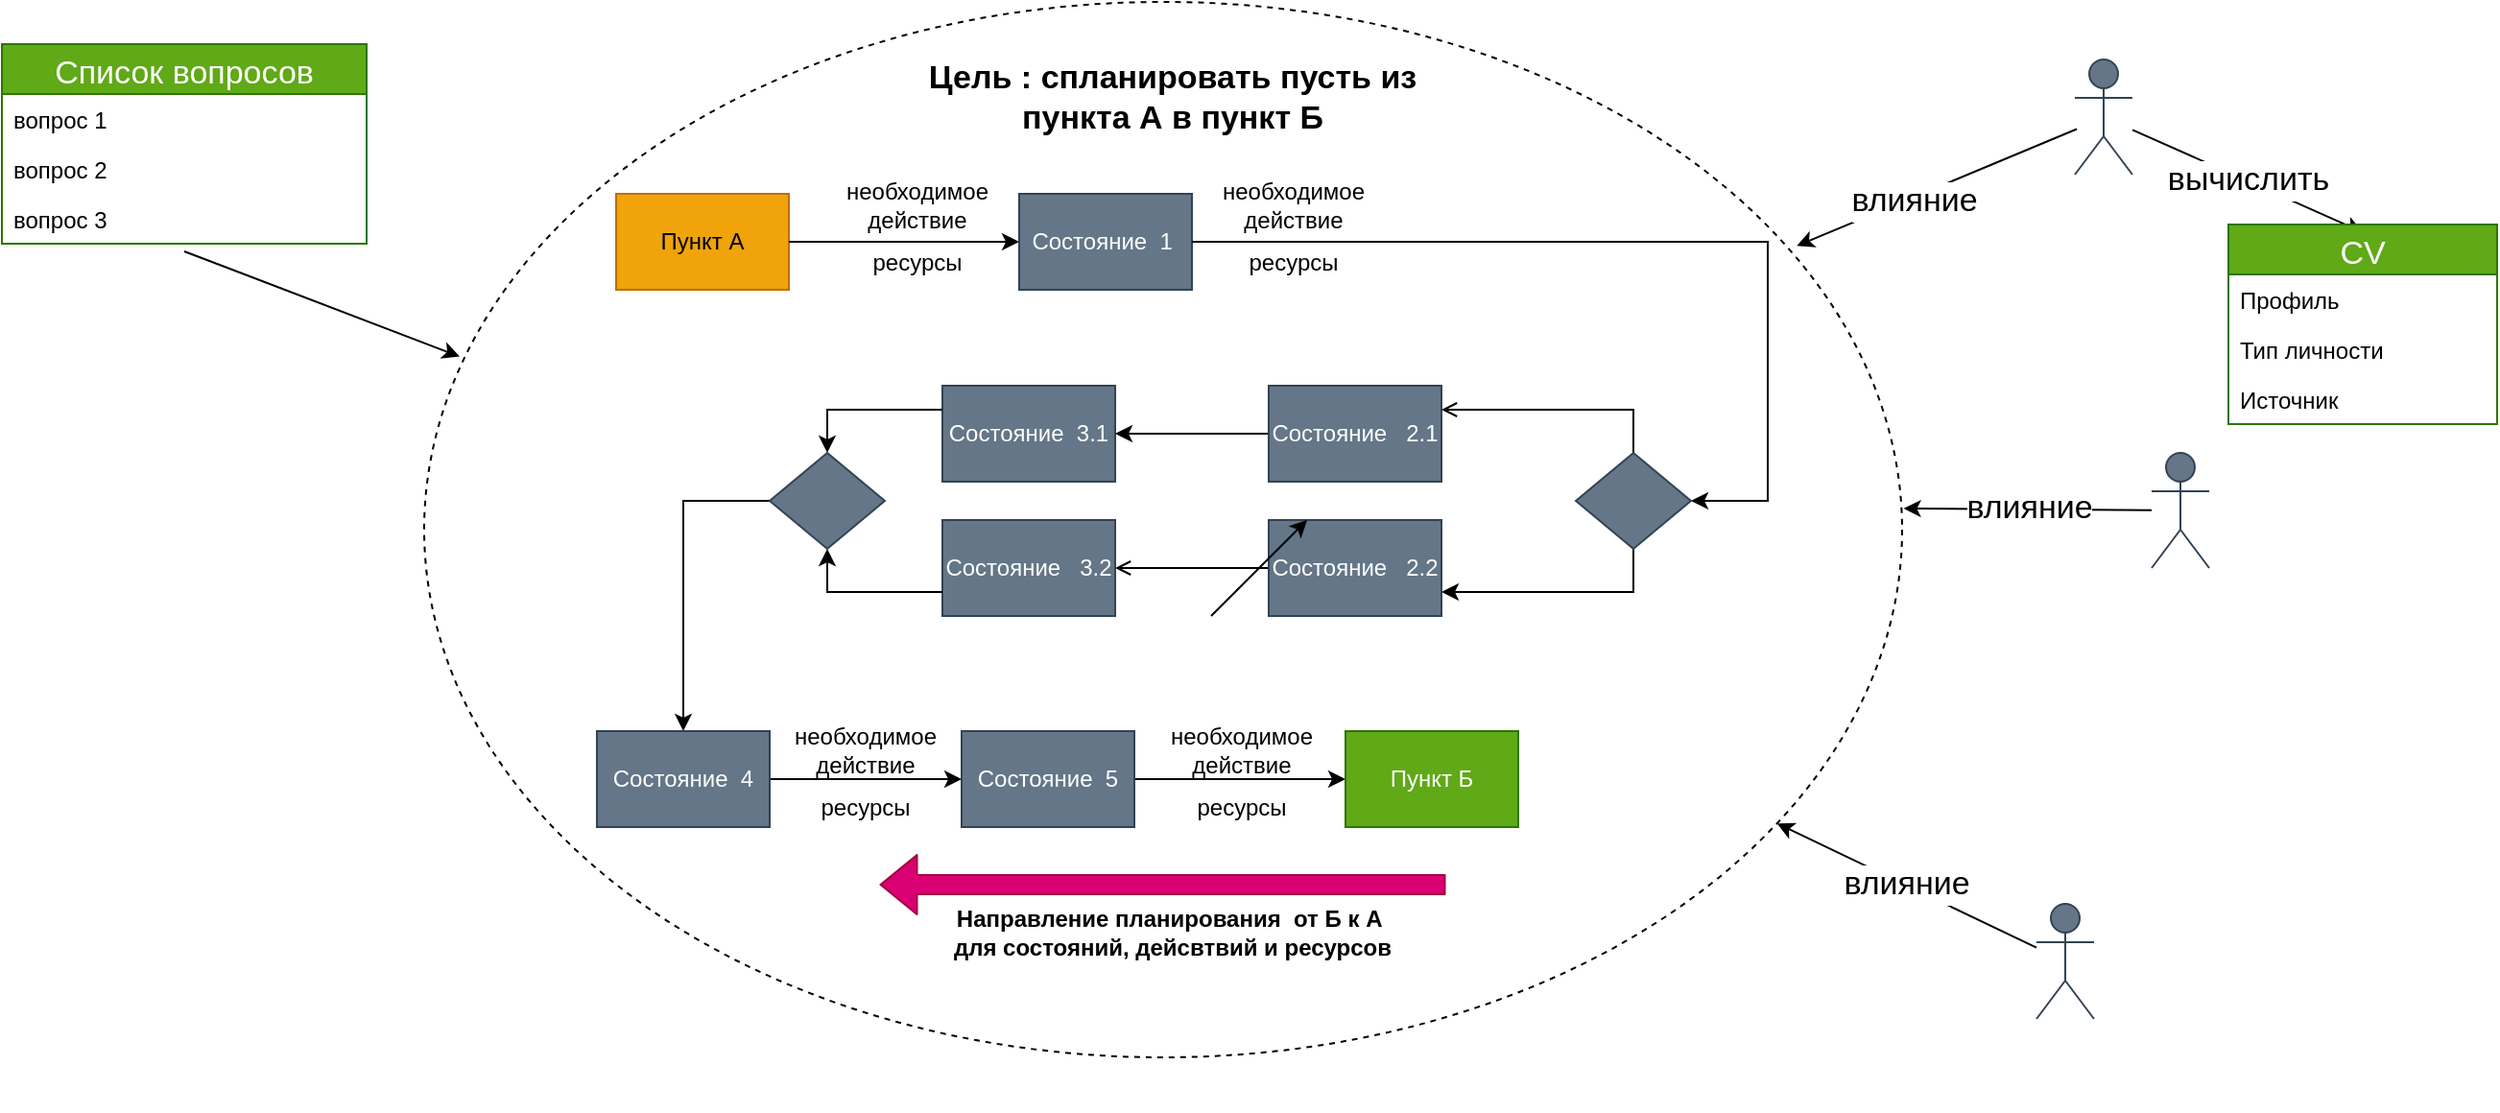 <mxfile version="14.9.6" type="device"><diagram id="qZIodVbpVG2heP6FSjis" name="Page-1"><mxGraphModel dx="2313" dy="1946" grid="1" gridSize="10" guides="1" tooltips="1" connect="1" arrows="1" fold="1" page="1" pageScale="1" pageWidth="850" pageHeight="1100" math="0" shadow="0"><root><mxCell id="0"/><mxCell id="1" parent="0"/><mxCell id="YDttDJ58IRGpzzTgZUP6-53" value="" style="ellipse;whiteSpace=wrap;html=1;align=center;dashed=1;" vertex="1" parent="1"><mxGeometry x="-10" y="-30" width="770" height="550" as="geometry"/></mxCell><mxCell id="YDttDJ58IRGpzzTgZUP6-1" value="Цель : спланировать пусть из пункта А в пункт Б" style="rounded=0;whiteSpace=wrap;html=1;strokeColor=none;align=center;fontStyle=1;fontSize=17;" vertex="1" parent="1"><mxGeometry x="225" y="10" width="310" height="20" as="geometry"/></mxCell><mxCell id="YDttDJ58IRGpzzTgZUP6-3" value="Пункт А" style="rounded=0;whiteSpace=wrap;html=1;align=center;fillColor=#f0a30a;strokeColor=#BD7000;fontColor=#000000;" vertex="1" parent="1"><mxGeometry x="90" y="70" width="90" height="50" as="geometry"/></mxCell><mxCell id="YDttDJ58IRGpzzTgZUP6-44" style="edgeStyle=orthogonalEdgeStyle;rounded=0;orthogonalLoop=1;jettySize=auto;html=1;entryX=1;entryY=0.5;entryDx=0;entryDy=0;startArrow=classic;startFill=1;endArrow=none;endFill=0;" edge="1" parent="1" source="YDttDJ58IRGpzzTgZUP6-4" target="YDttDJ58IRGpzzTgZUP6-6"><mxGeometry relative="1" as="geometry"/></mxCell><mxCell id="YDttDJ58IRGpzzTgZUP6-4" value="Пункт Б" style="rounded=0;whiteSpace=wrap;html=1;align=center;fillColor=#60a917;strokeColor=#2D7600;fontColor=#ffffff;" vertex="1" parent="1"><mxGeometry x="470" y="350" width="90" height="50" as="geometry"/></mxCell><mxCell id="YDttDJ58IRGpzzTgZUP6-43" style="edgeStyle=orthogonalEdgeStyle;rounded=0;orthogonalLoop=1;jettySize=auto;html=1;entryX=1;entryY=0.5;entryDx=0;entryDy=0;startArrow=classic;startFill=1;endArrow=none;endFill=0;" edge="1" parent="1" source="YDttDJ58IRGpzzTgZUP6-6" target="YDttDJ58IRGpzzTgZUP6-8"><mxGeometry relative="1" as="geometry"/></mxCell><mxCell id="YDttDJ58IRGpzzTgZUP6-6" value="Состояние&amp;nbsp; 5" style="rounded=0;whiteSpace=wrap;html=1;align=center;fillColor=#647687;strokeColor=#314354;fontColor=#ffffff;" vertex="1" parent="1"><mxGeometry x="270" y="350" width="90" height="50" as="geometry"/></mxCell><mxCell id="YDttDJ58IRGpzzTgZUP6-39" style="edgeStyle=orthogonalEdgeStyle;rounded=0;orthogonalLoop=1;jettySize=auto;html=1;entryX=0;entryY=0.5;entryDx=0;entryDy=0;startArrow=classic;startFill=1;endArrow=none;endFill=0;" edge="1" parent="1" source="YDttDJ58IRGpzzTgZUP6-8" target="YDttDJ58IRGpzzTgZUP6-27"><mxGeometry relative="1" as="geometry"/></mxCell><mxCell id="YDttDJ58IRGpzzTgZUP6-8" value="Состояние&amp;nbsp; 4" style="rounded=0;whiteSpace=wrap;html=1;align=center;fillColor=#647687;strokeColor=#314354;fontColor=#ffffff;" vertex="1" parent="1"><mxGeometry x="80" y="350" width="90" height="50" as="geometry"/></mxCell><mxCell id="YDttDJ58IRGpzzTgZUP6-14" value="" style="edgeStyle=orthogonalEdgeStyle;rounded=0;orthogonalLoop=1;jettySize=auto;html=1;endArrow=none;endFill=0;startArrow=classic;startFill=1;" edge="1" parent="1" source="YDttDJ58IRGpzzTgZUP6-10" target="YDttDJ58IRGpzzTgZUP6-13"><mxGeometry relative="1" as="geometry"/></mxCell><mxCell id="YDttDJ58IRGpzzTgZUP6-10" value="Состояние&amp;nbsp;&amp;nbsp;3.1" style="rounded=0;whiteSpace=wrap;html=1;align=center;fillColor=#647687;strokeColor=#314354;fontColor=#ffffff;" vertex="1" parent="1"><mxGeometry x="260" y="170" width="90" height="50" as="geometry"/></mxCell><mxCell id="YDttDJ58IRGpzzTgZUP6-25" style="edgeStyle=orthogonalEdgeStyle;rounded=0;orthogonalLoop=1;jettySize=auto;html=1;entryX=0.5;entryY=0;entryDx=0;entryDy=0;exitX=1;exitY=0.25;exitDx=0;exitDy=0;endArrow=none;endFill=0;startArrow=open;startFill=0;" edge="1" parent="1" source="YDttDJ58IRGpzzTgZUP6-13" target="YDttDJ58IRGpzzTgZUP6-24"><mxGeometry relative="1" as="geometry"><Array as="points"><mxPoint x="620" y="183"/></Array></mxGeometry></mxCell><mxCell id="YDttDJ58IRGpzzTgZUP6-13" value="Состояние&amp;nbsp;&amp;nbsp;&amp;nbsp;2.1" style="rounded=0;whiteSpace=wrap;html=1;align=center;fillColor=#647687;strokeColor=#314354;fontColor=#ffffff;" vertex="1" parent="1"><mxGeometry x="430" y="170" width="90" height="50" as="geometry"/></mxCell><mxCell id="YDttDJ58IRGpzzTgZUP6-17" style="edgeStyle=orthogonalEdgeStyle;rounded=0;orthogonalLoop=1;jettySize=auto;html=1;entryX=1;entryY=0.5;entryDx=0;entryDy=0;endArrow=none;endFill=0;startArrow=classic;startFill=1;" edge="1" parent="1" source="YDttDJ58IRGpzzTgZUP6-15" target="YDttDJ58IRGpzzTgZUP6-3"><mxGeometry relative="1" as="geometry"/></mxCell><mxCell id="YDttDJ58IRGpzzTgZUP6-15" value="Состояние&amp;nbsp; 1&amp;nbsp;" style="rounded=0;whiteSpace=wrap;html=1;align=center;fillColor=#647687;strokeColor=#314354;fontColor=#ffffff;" vertex="1" parent="1"><mxGeometry x="300" y="70" width="90" height="50" as="geometry"/></mxCell><mxCell id="YDttDJ58IRGpzzTgZUP6-20" value="" style="edgeStyle=orthogonalEdgeStyle;rounded=0;orthogonalLoop=1;jettySize=auto;html=1;endArrow=none;endFill=0;startArrow=open;startFill=0;" edge="1" parent="1" source="YDttDJ58IRGpzzTgZUP6-21" target="YDttDJ58IRGpzzTgZUP6-22"><mxGeometry relative="1" as="geometry"/></mxCell><mxCell id="YDttDJ58IRGpzzTgZUP6-21" value="Состояние&amp;nbsp;&amp;nbsp;&amp;nbsp;3.2" style="rounded=0;whiteSpace=wrap;html=1;align=center;fillColor=#647687;strokeColor=#314354;fontColor=#ffffff;" vertex="1" parent="1"><mxGeometry x="260" y="240" width="90" height="50" as="geometry"/></mxCell><mxCell id="YDttDJ58IRGpzzTgZUP6-26" style="edgeStyle=orthogonalEdgeStyle;rounded=0;orthogonalLoop=1;jettySize=auto;html=1;entryX=0.5;entryY=1;entryDx=0;entryDy=0;exitX=1;exitY=0.75;exitDx=0;exitDy=0;endArrow=none;endFill=0;startArrow=classic;startFill=1;" edge="1" parent="1" source="YDttDJ58IRGpzzTgZUP6-22" target="YDttDJ58IRGpzzTgZUP6-24"><mxGeometry relative="1" as="geometry"><Array as="points"><mxPoint x="620" y="278"/></Array></mxGeometry></mxCell><mxCell id="YDttDJ58IRGpzzTgZUP6-22" value="Состояние&amp;nbsp;&amp;nbsp;&amp;nbsp;2.2" style="rounded=0;whiteSpace=wrap;html=1;align=center;fillColor=#647687;strokeColor=#314354;fontColor=#ffffff;" vertex="1" parent="1"><mxGeometry x="430" y="240" width="90" height="50" as="geometry"/></mxCell><mxCell id="YDttDJ58IRGpzzTgZUP6-33" style="edgeStyle=orthogonalEdgeStyle;rounded=0;orthogonalLoop=1;jettySize=auto;html=1;entryX=1;entryY=0.5;entryDx=0;entryDy=0;endArrow=none;endFill=0;startArrow=classic;startFill=1;" edge="1" parent="1" source="YDttDJ58IRGpzzTgZUP6-24" target="YDttDJ58IRGpzzTgZUP6-15"><mxGeometry relative="1" as="geometry"><Array as="points"><mxPoint x="690" y="230"/><mxPoint x="690" y="95"/></Array></mxGeometry></mxCell><mxCell id="YDttDJ58IRGpzzTgZUP6-24" value="" style="rhombus;whiteSpace=wrap;html=1;align=center;fillColor=#647687;strokeColor=#314354;fontColor=#ffffff;" vertex="1" parent="1"><mxGeometry x="590" y="205" width="60" height="50" as="geometry"/></mxCell><mxCell id="YDttDJ58IRGpzzTgZUP6-28" style="edgeStyle=orthogonalEdgeStyle;rounded=0;orthogonalLoop=1;jettySize=auto;html=1;entryX=0;entryY=0.25;entryDx=0;entryDy=0;exitX=0.5;exitY=0;exitDx=0;exitDy=0;endArrow=none;endFill=0;startArrow=classic;startFill=1;" edge="1" parent="1" source="YDttDJ58IRGpzzTgZUP6-27" target="YDttDJ58IRGpzzTgZUP6-10"><mxGeometry relative="1" as="geometry"/></mxCell><mxCell id="YDttDJ58IRGpzzTgZUP6-38" style="edgeStyle=orthogonalEdgeStyle;rounded=0;orthogonalLoop=1;jettySize=auto;html=1;entryX=0;entryY=0.75;entryDx=0;entryDy=0;startArrow=classic;startFill=1;endArrow=none;endFill=0;exitX=0.5;exitY=1;exitDx=0;exitDy=0;" edge="1" parent="1" source="YDttDJ58IRGpzzTgZUP6-27" target="YDttDJ58IRGpzzTgZUP6-21"><mxGeometry relative="1" as="geometry"/></mxCell><mxCell id="YDttDJ58IRGpzzTgZUP6-27" value="" style="rhombus;whiteSpace=wrap;html=1;align=center;fillColor=#647687;strokeColor=#314354;fontColor=#ffffff;" vertex="1" parent="1"><mxGeometry x="170" y="205" width="60" height="50" as="geometry"/></mxCell><mxCell id="YDttDJ58IRGpzzTgZUP6-35" value="" style="shape=flexArrow;endArrow=classic;html=1;fillColor=#d80073;strokeColor=#A50040;" edge="1" parent="1"><mxGeometry width="50" height="50" relative="1" as="geometry"><mxPoint x="522.25" y="430" as="sourcePoint"/><mxPoint x="227.25" y="430" as="targetPoint"/></mxGeometry></mxCell><mxCell id="YDttDJ58IRGpzzTgZUP6-36" value="Направление планирования&amp;nbsp; от Б к А&amp;nbsp;&lt;br&gt;для состояний, дейсвтвий и ресурсов" style="text;html=1;strokeColor=none;fillColor=none;align=center;verticalAlign=middle;whiteSpace=wrap;rounded=0;fontStyle=1" vertex="1" parent="1"><mxGeometry x="247.25" y="440" width="265.5" height="30" as="geometry"/></mxCell><mxCell id="YDttDJ58IRGpzzTgZUP6-45" value="необходимое действие" style="text;html=1;strokeColor=none;fillColor=none;align=center;verticalAlign=middle;whiteSpace=wrap;rounded=0;" vertex="1" parent="1"><mxGeometry x="395.5" y="350" width="40" height="20" as="geometry"/></mxCell><mxCell id="YDttDJ58IRGpzzTgZUP6-46" value="необходимое действие" style="text;html=1;strokeColor=none;fillColor=none;align=center;verticalAlign=middle;whiteSpace=wrap;rounded=0;" vertex="1" parent="1"><mxGeometry x="200" y="350" width="40" height="20" as="geometry"/></mxCell><mxCell id="YDttDJ58IRGpzzTgZUP6-47" value="ресурсы" style="text;html=1;strokeColor=none;fillColor=none;align=center;verticalAlign=middle;whiteSpace=wrap;rounded=0;" vertex="1" parent="1"><mxGeometry x="395.5" y="380" width="40" height="20" as="geometry"/></mxCell><mxCell id="YDttDJ58IRGpzzTgZUP6-48" value="ресурсы" style="text;html=1;strokeColor=none;fillColor=none;align=center;verticalAlign=middle;whiteSpace=wrap;rounded=0;" vertex="1" parent="1"><mxGeometry x="200" y="380" width="40" height="20" as="geometry"/></mxCell><mxCell id="YDttDJ58IRGpzzTgZUP6-49" value="необходимое действие" style="text;html=1;strokeColor=none;fillColor=none;align=center;verticalAlign=middle;whiteSpace=wrap;rounded=0;" vertex="1" parent="1"><mxGeometry x="422.75" y="66" width="40" height="20" as="geometry"/></mxCell><mxCell id="YDttDJ58IRGpzzTgZUP6-50" value="необходимое действие" style="text;html=1;strokeColor=none;fillColor=none;align=center;verticalAlign=middle;whiteSpace=wrap;rounded=0;" vertex="1" parent="1"><mxGeometry x="227.25" y="66" width="40" height="20" as="geometry"/></mxCell><mxCell id="YDttDJ58IRGpzzTgZUP6-51" value="ресурсы" style="text;html=1;strokeColor=none;fillColor=none;align=center;verticalAlign=middle;whiteSpace=wrap;rounded=0;" vertex="1" parent="1"><mxGeometry x="422.75" y="96" width="40" height="20" as="geometry"/></mxCell><mxCell id="YDttDJ58IRGpzzTgZUP6-52" value="ресурсы" style="text;html=1;strokeColor=none;fillColor=none;align=center;verticalAlign=middle;whiteSpace=wrap;rounded=0;" vertex="1" parent="1"><mxGeometry x="227.25" y="96" width="40" height="20" as="geometry"/></mxCell><mxCell id="YDttDJ58IRGpzzTgZUP6-67" value="вычислить" style="edgeStyle=none;rounded=0;orthogonalLoop=1;jettySize=auto;html=1;fontSize=17;startArrow=none;startFill=0;endArrow=classic;endFill=1;" edge="1" parent="1" source="YDttDJ58IRGpzzTgZUP6-54"><mxGeometry relative="1" as="geometry"><mxPoint x="1000" y="90" as="targetPoint"/></mxGeometry></mxCell><mxCell id="YDttDJ58IRGpzzTgZUP6-54" value="Внешний&lt;br&gt;&amp;nbsp;стейкхолдер 1" style="shape=umlActor;verticalLabelPosition=bottom;verticalAlign=top;html=1;outlineConnect=0;fontSize=17;fillColor=#647687;strokeColor=#314354;fontColor=#ffffff;" vertex="1" parent="1"><mxGeometry x="850" width="30" height="60" as="geometry"/></mxCell><mxCell id="YDttDJ58IRGpzzTgZUP6-59" value="влияние" style="rounded=0;orthogonalLoop=1;jettySize=auto;html=1;entryX=1.001;entryY=0.48;entryDx=0;entryDy=0;entryPerimeter=0;fontSize=17;startArrow=none;startFill=0;endArrow=classic;endFill=1;" edge="1" parent="1" source="YDttDJ58IRGpzzTgZUP6-55" target="YDttDJ58IRGpzzTgZUP6-53"><mxGeometry relative="1" as="geometry"/></mxCell><mxCell id="YDttDJ58IRGpzzTgZUP6-55" value="Внешний&amp;nbsp;&lt;br&gt;&amp;nbsp;стейкхолдер 2" style="shape=umlActor;verticalLabelPosition=bottom;verticalAlign=top;html=1;outlineConnect=0;fontSize=17;fillColor=#647687;strokeColor=#314354;fontColor=#ffffff;" vertex="1" parent="1"><mxGeometry x="890" y="205" width="30" height="60" as="geometry"/></mxCell><mxCell id="YDttDJ58IRGpzzTgZUP6-60" value="влияние" style="rounded=0;orthogonalLoop=1;jettySize=auto;html=1;fontSize=17;startArrow=none;startFill=0;endArrow=classic;endFill=1;" edge="1" parent="1" source="YDttDJ58IRGpzzTgZUP6-56" target="YDttDJ58IRGpzzTgZUP6-53"><mxGeometry relative="1" as="geometry"/></mxCell><mxCell id="YDttDJ58IRGpzzTgZUP6-56" value="Внешний&amp;nbsp;&lt;br&gt;&amp;nbsp;стейкхолдер N" style="shape=umlActor;verticalLabelPosition=bottom;verticalAlign=top;html=1;outlineConnect=0;fontSize=17;fillColor=#647687;strokeColor=#314354;fontColor=#ffffff;" vertex="1" parent="1"><mxGeometry x="830" y="440" width="30" height="60" as="geometry"/></mxCell><mxCell id="YDttDJ58IRGpzzTgZUP6-57" value="" style="endArrow=classic;html=1;fontSize=17;" edge="1" parent="1"><mxGeometry width="50" height="50" relative="1" as="geometry"><mxPoint x="400" y="290" as="sourcePoint"/><mxPoint x="450" y="240" as="targetPoint"/></mxGeometry></mxCell><mxCell id="YDttDJ58IRGpzzTgZUP6-58" value="" style="endArrow=classic;html=1;fontSize=17;" edge="1" parent="1"><mxGeometry width="50" height="50" relative="1" as="geometry"><mxPoint x="851" y="36.262" as="sourcePoint"/><mxPoint x="705.139" y="97.155" as="targetPoint"/></mxGeometry></mxCell><mxCell id="YDttDJ58IRGpzzTgZUP6-61" value="влияние" style="edgeLabel;html=1;align=center;verticalAlign=middle;resizable=0;points=[];fontSize=17;" vertex="1" connectable="0" parent="YDttDJ58IRGpzzTgZUP6-58"><mxGeometry x="0.185" y="2" relative="1" as="geometry"><mxPoint as="offset"/></mxGeometry></mxCell><mxCell id="YDttDJ58IRGpzzTgZUP6-63" value="CV" style="swimlane;fontStyle=0;childLayout=stackLayout;horizontal=1;startSize=26;fillColor=#60a917;horizontalStack=0;resizeParent=1;resizeParentMax=0;resizeLast=0;collapsible=1;marginBottom=0;fontSize=17;align=center;strokeColor=#2D7600;fontColor=#ffffff;" vertex="1" parent="1"><mxGeometry x="930" y="86" width="140" height="104" as="geometry"/></mxCell><mxCell id="YDttDJ58IRGpzzTgZUP6-64" value="Профиль" style="text;strokeColor=none;fillColor=none;align=left;verticalAlign=top;spacingLeft=4;spacingRight=4;overflow=hidden;rotatable=0;points=[[0,0.5],[1,0.5]];portConstraint=eastwest;" vertex="1" parent="YDttDJ58IRGpzzTgZUP6-63"><mxGeometry y="26" width="140" height="26" as="geometry"/></mxCell><mxCell id="YDttDJ58IRGpzzTgZUP6-65" value="Тип личности" style="text;strokeColor=none;fillColor=none;align=left;verticalAlign=top;spacingLeft=4;spacingRight=4;overflow=hidden;rotatable=0;points=[[0,0.5],[1,0.5]];portConstraint=eastwest;" vertex="1" parent="YDttDJ58IRGpzzTgZUP6-63"><mxGeometry y="52" width="140" height="26" as="geometry"/></mxCell><mxCell id="YDttDJ58IRGpzzTgZUP6-66" value="Источник" style="text;strokeColor=none;fillColor=none;align=left;verticalAlign=top;spacingLeft=4;spacingRight=4;overflow=hidden;rotatable=0;points=[[0,0.5],[1,0.5]];portConstraint=eastwest;" vertex="1" parent="YDttDJ58IRGpzzTgZUP6-63"><mxGeometry y="78" width="140" height="26" as="geometry"/></mxCell><mxCell id="YDttDJ58IRGpzzTgZUP6-68" value="Список вопросов" style="swimlane;fontStyle=0;childLayout=stackLayout;horizontal=1;startSize=26;fillColor=#60a917;horizontalStack=0;resizeParent=1;resizeParentMax=0;resizeLast=0;collapsible=1;marginBottom=0;fontSize=17;align=center;strokeColor=#2D7600;fontColor=#ffffff;" vertex="1" parent="1"><mxGeometry x="-230" y="-8" width="190" height="104" as="geometry"/></mxCell><mxCell id="YDttDJ58IRGpzzTgZUP6-69" value="вопрос 1" style="text;strokeColor=none;fillColor=none;align=left;verticalAlign=top;spacingLeft=4;spacingRight=4;overflow=hidden;rotatable=0;points=[[0,0.5],[1,0.5]];portConstraint=eastwest;" vertex="1" parent="YDttDJ58IRGpzzTgZUP6-68"><mxGeometry y="26" width="190" height="26" as="geometry"/></mxCell><mxCell id="YDttDJ58IRGpzzTgZUP6-70" value="вопрос 2" style="text;strokeColor=none;fillColor=none;align=left;verticalAlign=top;spacingLeft=4;spacingRight=4;overflow=hidden;rotatable=0;points=[[0,0.5],[1,0.5]];portConstraint=eastwest;" vertex="1" parent="YDttDJ58IRGpzzTgZUP6-68"><mxGeometry y="52" width="190" height="26" as="geometry"/></mxCell><mxCell id="YDttDJ58IRGpzzTgZUP6-71" value="вопрос 3" style="text;strokeColor=none;fillColor=none;align=left;verticalAlign=top;spacingLeft=4;spacingRight=4;overflow=hidden;rotatable=0;points=[[0,0.5],[1,0.5]];portConstraint=eastwest;" vertex="1" parent="YDttDJ58IRGpzzTgZUP6-68"><mxGeometry y="78" width="190" height="26" as="geometry"/></mxCell><mxCell id="YDttDJ58IRGpzzTgZUP6-72" style="edgeStyle=none;rounded=0;orthogonalLoop=1;jettySize=auto;html=1;entryX=0.024;entryY=0.336;entryDx=0;entryDy=0;entryPerimeter=0;fontSize=17;startArrow=none;startFill=0;endArrow=classic;endFill=1;" edge="1" parent="1" target="YDttDJ58IRGpzzTgZUP6-53"><mxGeometry relative="1" as="geometry"><mxPoint x="-135" y="100" as="sourcePoint"/></mxGeometry></mxCell></root></mxGraphModel></diagram></mxfile>